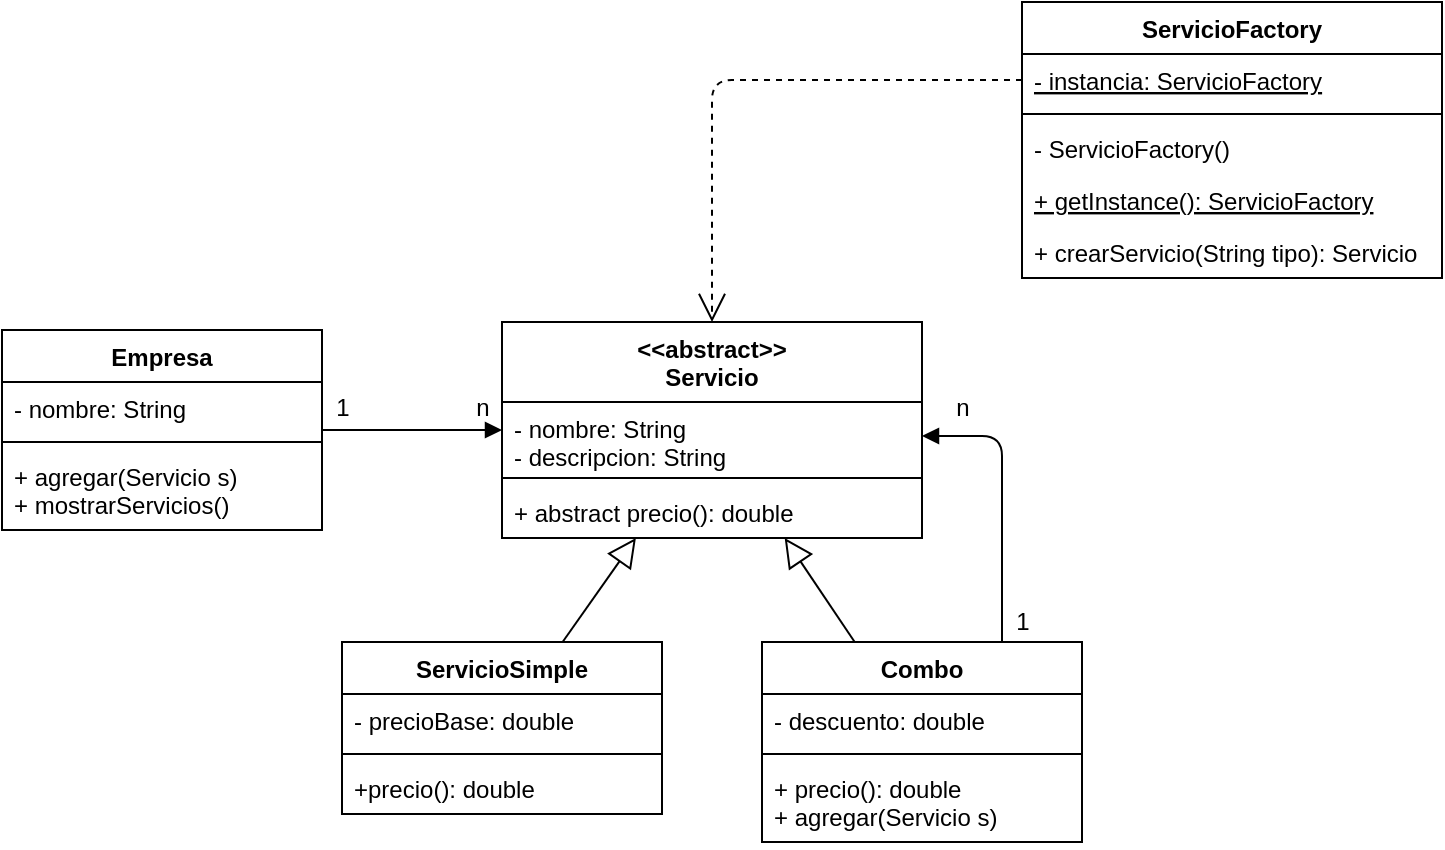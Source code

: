 <mxfile version="14.9.2" type="google"><diagram id="tg4wJvbz0SYqsw-3CK5X" name="Page-1"><mxGraphModel dx="1422" dy="762" grid="1" gridSize="10" guides="1" tooltips="1" connect="1" arrows="1" fold="1" page="1" pageScale="1" pageWidth="827" pageHeight="1169" math="0" shadow="0"><root><mxCell id="0"/><mxCell id="1" parent="0"/><mxCell id="HX9J0nRqWlFs9pjONkhR-1" value="&lt;&lt;abstract&gt;&gt;&#10;Servicio" style="swimlane;fontStyle=1;align=center;verticalAlign=top;childLayout=stackLayout;horizontal=1;startSize=40;horizontalStack=0;resizeParent=1;resizeParentMax=0;resizeLast=0;collapsible=1;marginBottom=0;" parent="1" vertex="1"><mxGeometry x="280" y="170" width="210" height="108" as="geometry"/></mxCell><mxCell id="HX9J0nRqWlFs9pjONkhR-2" value="- nombre: String&#10;- descripcion: String" style="text;strokeColor=none;fillColor=none;align=left;verticalAlign=top;spacingLeft=4;spacingRight=4;overflow=hidden;rotatable=0;points=[[0,0.5],[1,0.5]];portConstraint=eastwest;" parent="HX9J0nRqWlFs9pjONkhR-1" vertex="1"><mxGeometry y="40" width="210" height="34" as="geometry"/></mxCell><mxCell id="HX9J0nRqWlFs9pjONkhR-3" value="" style="line;strokeWidth=1;fillColor=none;align=left;verticalAlign=middle;spacingTop=-1;spacingLeft=3;spacingRight=3;rotatable=0;labelPosition=right;points=[];portConstraint=eastwest;" parent="HX9J0nRqWlFs9pjONkhR-1" vertex="1"><mxGeometry y="74" width="210" height="8" as="geometry"/></mxCell><mxCell id="HX9J0nRqWlFs9pjONkhR-4" value="+ abstract precio(): double" style="text;strokeColor=none;fillColor=none;align=left;verticalAlign=top;spacingLeft=4;spacingRight=4;overflow=hidden;rotatable=0;points=[[0,0.5],[1,0.5]];portConstraint=eastwest;" parent="HX9J0nRqWlFs9pjONkhR-1" vertex="1"><mxGeometry y="82" width="210" height="26" as="geometry"/></mxCell><mxCell id="HX9J0nRqWlFs9pjONkhR-5" value="ServicioSimple" style="swimlane;fontStyle=1;align=center;verticalAlign=top;childLayout=stackLayout;horizontal=1;startSize=26;horizontalStack=0;resizeParent=1;resizeParentMax=0;resizeLast=0;collapsible=1;marginBottom=0;" parent="1" vertex="1"><mxGeometry x="200" y="330" width="160" height="86" as="geometry"/></mxCell><mxCell id="HX9J0nRqWlFs9pjONkhR-6" value="- precioBase: double" style="text;strokeColor=none;fillColor=none;align=left;verticalAlign=top;spacingLeft=4;spacingRight=4;overflow=hidden;rotatable=0;points=[[0,0.5],[1,0.5]];portConstraint=eastwest;" parent="HX9J0nRqWlFs9pjONkhR-5" vertex="1"><mxGeometry y="26" width="160" height="26" as="geometry"/></mxCell><mxCell id="HX9J0nRqWlFs9pjONkhR-7" value="" style="line;strokeWidth=1;fillColor=none;align=left;verticalAlign=middle;spacingTop=-1;spacingLeft=3;spacingRight=3;rotatable=0;labelPosition=right;points=[];portConstraint=eastwest;" parent="HX9J0nRqWlFs9pjONkhR-5" vertex="1"><mxGeometry y="52" width="160" height="8" as="geometry"/></mxCell><mxCell id="HX9J0nRqWlFs9pjONkhR-8" value="+precio(): double" style="text;strokeColor=none;fillColor=none;align=left;verticalAlign=top;spacingLeft=4;spacingRight=4;overflow=hidden;rotatable=0;points=[[0,0.5],[1,0.5]];portConstraint=eastwest;" parent="HX9J0nRqWlFs9pjONkhR-5" vertex="1"><mxGeometry y="60" width="160" height="26" as="geometry"/></mxCell><mxCell id="HX9J0nRqWlFs9pjONkhR-9" value="Combo" style="swimlane;fontStyle=1;align=center;verticalAlign=top;childLayout=stackLayout;horizontal=1;startSize=26;horizontalStack=0;resizeParent=1;resizeParentMax=0;resizeLast=0;collapsible=1;marginBottom=0;" parent="1" vertex="1"><mxGeometry x="410" y="330" width="160" height="100" as="geometry"/></mxCell><mxCell id="HX9J0nRqWlFs9pjONkhR-10" value="- descuento: double" style="text;strokeColor=none;fillColor=none;align=left;verticalAlign=top;spacingLeft=4;spacingRight=4;overflow=hidden;rotatable=0;points=[[0,0.5],[1,0.5]];portConstraint=eastwest;" parent="HX9J0nRqWlFs9pjONkhR-9" vertex="1"><mxGeometry y="26" width="160" height="26" as="geometry"/></mxCell><mxCell id="HX9J0nRqWlFs9pjONkhR-11" value="" style="line;strokeWidth=1;fillColor=none;align=left;verticalAlign=middle;spacingTop=-1;spacingLeft=3;spacingRight=3;rotatable=0;labelPosition=right;points=[];portConstraint=eastwest;" parent="HX9J0nRqWlFs9pjONkhR-9" vertex="1"><mxGeometry y="52" width="160" height="8" as="geometry"/></mxCell><mxCell id="HX9J0nRqWlFs9pjONkhR-12" value="+ precio(): double&#10;+ agregar(Servicio s)" style="text;strokeColor=none;fillColor=none;align=left;verticalAlign=top;spacingLeft=4;spacingRight=4;overflow=hidden;rotatable=0;points=[[0,0.5],[1,0.5]];portConstraint=eastwest;" parent="HX9J0nRqWlFs9pjONkhR-9" vertex="1"><mxGeometry y="60" width="160" height="40" as="geometry"/></mxCell><mxCell id="HX9J0nRqWlFs9pjONkhR-13" value="Empresa" style="swimlane;fontStyle=1;align=center;verticalAlign=top;childLayout=stackLayout;horizontal=1;startSize=26;horizontalStack=0;resizeParent=1;resizeParentMax=0;resizeLast=0;collapsible=1;marginBottom=0;" parent="1" vertex="1"><mxGeometry x="30" y="174" width="160" height="100" as="geometry"/></mxCell><mxCell id="HX9J0nRqWlFs9pjONkhR-14" value="- nombre: String" style="text;strokeColor=none;fillColor=none;align=left;verticalAlign=top;spacingLeft=4;spacingRight=4;overflow=hidden;rotatable=0;points=[[0,0.5],[1,0.5]];portConstraint=eastwest;" parent="HX9J0nRqWlFs9pjONkhR-13" vertex="1"><mxGeometry y="26" width="160" height="26" as="geometry"/></mxCell><mxCell id="HX9J0nRqWlFs9pjONkhR-15" value="" style="line;strokeWidth=1;fillColor=none;align=left;verticalAlign=middle;spacingTop=-1;spacingLeft=3;spacingRight=3;rotatable=0;labelPosition=right;points=[];portConstraint=eastwest;" parent="HX9J0nRqWlFs9pjONkhR-13" vertex="1"><mxGeometry y="52" width="160" height="8" as="geometry"/></mxCell><mxCell id="HX9J0nRqWlFs9pjONkhR-16" value="+ agregar(Servicio s)&#10;+ mostrarServicios()" style="text;strokeColor=none;fillColor=none;align=left;verticalAlign=top;spacingLeft=4;spacingRight=4;overflow=hidden;rotatable=0;points=[[0,0.5],[1,0.5]];portConstraint=eastwest;" parent="HX9J0nRqWlFs9pjONkhR-13" vertex="1"><mxGeometry y="60" width="160" height="40" as="geometry"/></mxCell><mxCell id="HX9J0nRqWlFs9pjONkhR-17" value="ServicioFactory" style="swimlane;fontStyle=1;align=center;verticalAlign=top;childLayout=stackLayout;horizontal=1;startSize=26;horizontalStack=0;resizeParent=1;resizeParentMax=0;resizeLast=0;collapsible=1;marginBottom=0;" parent="1" vertex="1"><mxGeometry x="540" y="10" width="210" height="138" as="geometry"/></mxCell><mxCell id="HX9J0nRqWlFs9pjONkhR-18" value="- instancia: ServicioFactory" style="text;strokeColor=none;fillColor=none;align=left;verticalAlign=top;spacingLeft=4;spacingRight=4;overflow=hidden;rotatable=0;points=[[0,0.5],[1,0.5]];portConstraint=eastwest;fontStyle=4" parent="HX9J0nRqWlFs9pjONkhR-17" vertex="1"><mxGeometry y="26" width="210" height="26" as="geometry"/></mxCell><mxCell id="HX9J0nRqWlFs9pjONkhR-19" value="" style="line;strokeWidth=1;fillColor=none;align=left;verticalAlign=middle;spacingTop=-1;spacingLeft=3;spacingRight=3;rotatable=0;labelPosition=right;points=[];portConstraint=eastwest;" parent="HX9J0nRqWlFs9pjONkhR-17" vertex="1"><mxGeometry y="52" width="210" height="8" as="geometry"/></mxCell><mxCell id="HX9J0nRqWlFs9pjONkhR-20" value="- ServicioFactory()" style="text;strokeColor=none;fillColor=none;align=left;verticalAlign=top;spacingLeft=4;spacingRight=4;overflow=hidden;rotatable=0;points=[[0,0.5],[1,0.5]];portConstraint=eastwest;" parent="HX9J0nRqWlFs9pjONkhR-17" vertex="1"><mxGeometry y="60" width="210" height="26" as="geometry"/></mxCell><mxCell id="HX9J0nRqWlFs9pjONkhR-33" value="+ getInstance(): ServicioFactory" style="text;strokeColor=none;fillColor=none;align=left;verticalAlign=top;spacingLeft=4;spacingRight=4;overflow=hidden;rotatable=0;points=[[0,0.5],[1,0.5]];portConstraint=eastwest;fontStyle=4" parent="HX9J0nRqWlFs9pjONkhR-17" vertex="1"><mxGeometry y="86" width="210" height="26" as="geometry"/></mxCell><mxCell id="HX9J0nRqWlFs9pjONkhR-34" value="+ crearServicio(String tipo): Servicio" style="text;strokeColor=none;fillColor=none;align=left;verticalAlign=top;spacingLeft=4;spacingRight=4;overflow=hidden;rotatable=0;points=[[0,0.5],[1,0.5]];portConstraint=eastwest;" parent="HX9J0nRqWlFs9pjONkhR-17" vertex="1"><mxGeometry y="112" width="210" height="26" as="geometry"/></mxCell><mxCell id="HX9J0nRqWlFs9pjONkhR-22" value="" style="endArrow=block;endFill=0;endSize=12;html=1;" parent="1" source="HX9J0nRqWlFs9pjONkhR-5" target="HX9J0nRqWlFs9pjONkhR-1" edge="1"><mxGeometry width="160" relative="1" as="geometry"><mxPoint x="410" y="412" as="sourcePoint"/><mxPoint x="570" y="412" as="targetPoint"/></mxGeometry></mxCell><mxCell id="HX9J0nRqWlFs9pjONkhR-23" value="" style="endArrow=block;endFill=0;endSize=12;html=1;" parent="1" source="HX9J0nRqWlFs9pjONkhR-9" target="HX9J0nRqWlFs9pjONkhR-1" edge="1"><mxGeometry width="160" relative="1" as="geometry"><mxPoint x="281.539" y="332" as="sourcePoint"/><mxPoint x="334.277" y="288" as="targetPoint"/></mxGeometry></mxCell><mxCell id="HX9J0nRqWlFs9pjONkhR-24" value="" style="html=1;verticalAlign=bottom;endArrow=block;exitX=0.75;exitY=0;exitDx=0;exitDy=0;entryX=1;entryY=0.5;entryDx=0;entryDy=0;" parent="1" source="HX9J0nRqWlFs9pjONkhR-9" target="HX9J0nRqWlFs9pjONkhR-2" edge="1"><mxGeometry x="-0.555" y="55" width="80" relative="1" as="geometry"><mxPoint x="450" y="412" as="sourcePoint"/><mxPoint x="530" y="412" as="targetPoint"/><Array as="points"><mxPoint x="530" y="227"/></Array><mxPoint as="offset"/></mxGeometry></mxCell><mxCell id="HX9J0nRqWlFs9pjONkhR-25" value="n" style="text;html=1;align=center;verticalAlign=middle;resizable=0;points=[];autosize=1;strokeColor=none;" parent="1" vertex="1"><mxGeometry x="260" y="203" width="20" height="20" as="geometry"/></mxCell><mxCell id="HX9J0nRqWlFs9pjONkhR-27" value="" style="html=1;verticalAlign=bottom;endArrow=block;" parent="1" source="HX9J0nRqWlFs9pjONkhR-13" target="HX9J0nRqWlFs9pjONkhR-1" edge="1"><mxGeometry x="-0.555" y="55" width="80" relative="1" as="geometry"><mxPoint x="200" y="342" as="sourcePoint"/><mxPoint x="294" y="237" as="targetPoint"/><Array as="points"/><mxPoint as="offset"/></mxGeometry></mxCell><mxCell id="HX9J0nRqWlFs9pjONkhR-28" value="n" style="text;html=1;align=center;verticalAlign=middle;resizable=0;points=[];autosize=1;strokeColor=none;" parent="1" vertex="1"><mxGeometry x="500" y="203" width="20" height="20" as="geometry"/></mxCell><mxCell id="HX9J0nRqWlFs9pjONkhR-32" value="" style="endArrow=open;endFill=1;endSize=12;html=1;entryX=0.5;entryY=0;entryDx=0;entryDy=0;dashed=1;exitX=0;exitY=0.5;exitDx=0;exitDy=0;" parent="1" source="HX9J0nRqWlFs9pjONkhR-18" target="HX9J0nRqWlFs9pjONkhR-1" edge="1"><mxGeometry width="160" relative="1" as="geometry"><mxPoint x="520" y="60" as="sourcePoint"/><mxPoint x="490" y="350" as="targetPoint"/><Array as="points"><mxPoint x="385" y="49"/></Array></mxGeometry></mxCell><mxCell id="ro7sOlAawk5hJw_KfFqE-1" value="1" style="text;html=1;align=center;verticalAlign=middle;resizable=0;points=[];autosize=1;strokeColor=none;" vertex="1" parent="1"><mxGeometry x="530" y="310" width="20" height="20" as="geometry"/></mxCell><mxCell id="ro7sOlAawk5hJw_KfFqE-2" value="1" style="text;html=1;align=center;verticalAlign=middle;resizable=0;points=[];autosize=1;strokeColor=none;" vertex="1" parent="1"><mxGeometry x="190" y="203" width="20" height="20" as="geometry"/></mxCell></root></mxGraphModel></diagram></mxfile>